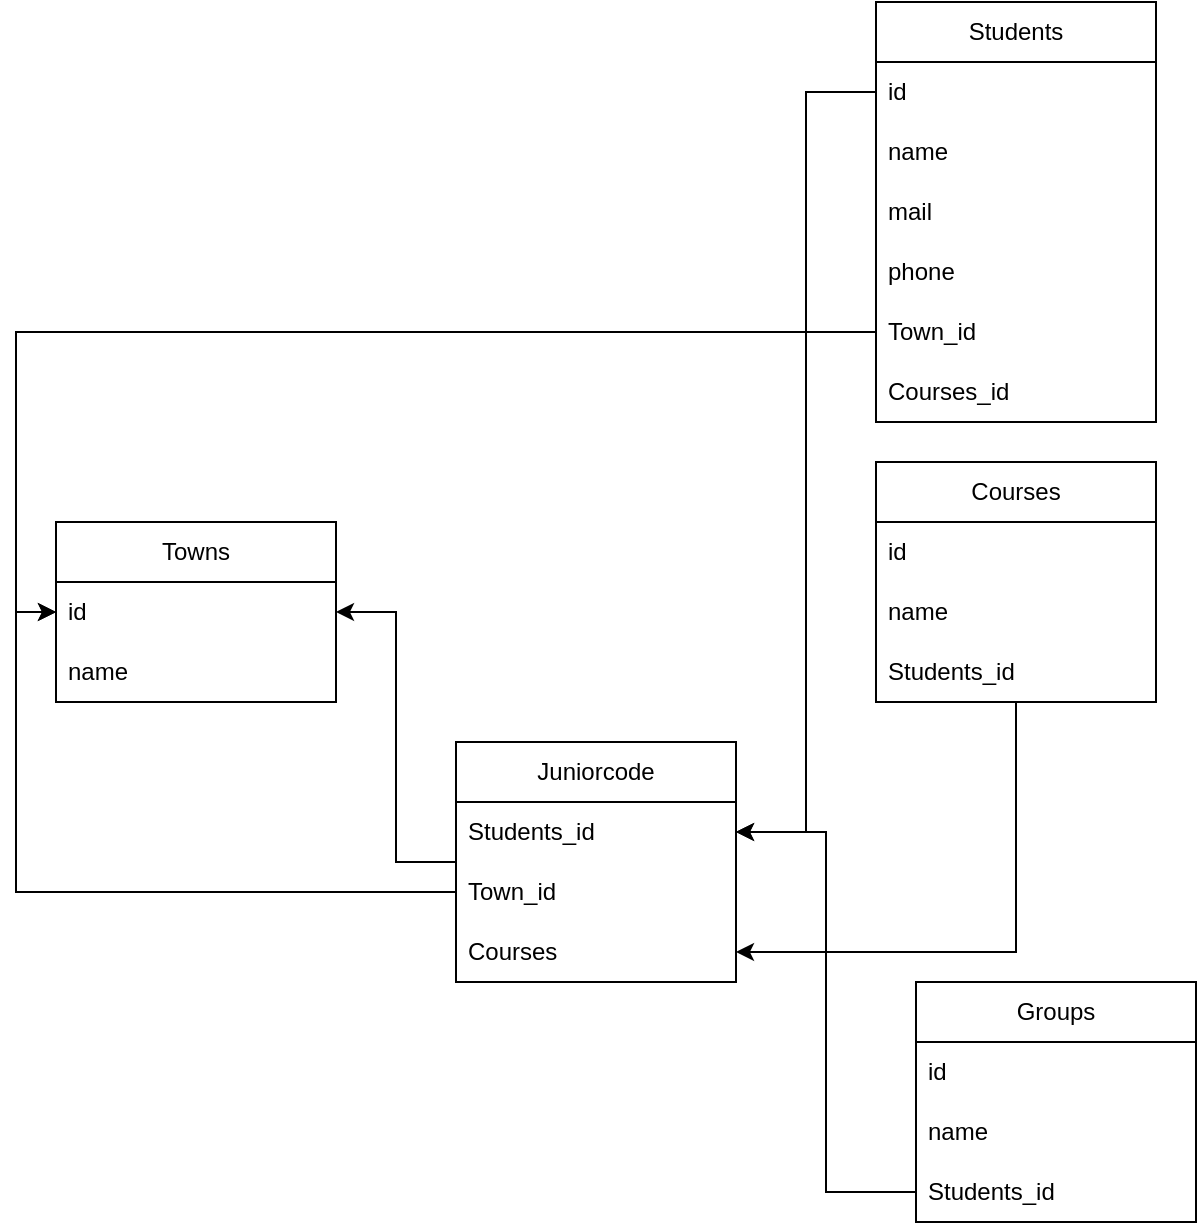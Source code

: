 <mxfile version="24.4.15" type="device">
  <diagram name="Страница — 1" id="-Ps68WNEozDb2XpOtPh-">
    <mxGraphModel dx="1222" dy="1912" grid="1" gridSize="10" guides="1" tooltips="1" connect="1" arrows="1" fold="1" page="1" pageScale="1" pageWidth="827" pageHeight="1169" math="0" shadow="0">
      <root>
        <mxCell id="0" />
        <mxCell id="1" parent="0" />
        <mxCell id="mzKg1_uDQF1EIPYplz3p-16" style="edgeStyle=orthogonalEdgeStyle;rounded=0;orthogonalLoop=1;jettySize=auto;html=1;entryX=1;entryY=0.5;entryDx=0;entryDy=0;" edge="1" parent="1" source="mzKg1_uDQF1EIPYplz3p-1" target="mzKg1_uDQF1EIPYplz3p-12">
          <mxGeometry relative="1" as="geometry" />
        </mxCell>
        <mxCell id="mzKg1_uDQF1EIPYplz3p-1" value="Juniorcode" style="swimlane;fontStyle=0;childLayout=stackLayout;horizontal=1;startSize=30;horizontalStack=0;resizeParent=1;resizeParentMax=0;resizeLast=0;collapsible=1;marginBottom=0;whiteSpace=wrap;html=1;" vertex="1" parent="1">
          <mxGeometry x="300" y="230" width="140" height="120" as="geometry" />
        </mxCell>
        <mxCell id="mzKg1_uDQF1EIPYplz3p-2" value="Students_id" style="text;strokeColor=none;fillColor=none;align=left;verticalAlign=middle;spacingLeft=4;spacingRight=4;overflow=hidden;points=[[0,0.5],[1,0.5]];portConstraint=eastwest;rotatable=0;whiteSpace=wrap;html=1;" vertex="1" parent="mzKg1_uDQF1EIPYplz3p-1">
          <mxGeometry y="30" width="140" height="30" as="geometry" />
        </mxCell>
        <mxCell id="mzKg1_uDQF1EIPYplz3p-3" value="Town_id" style="text;strokeColor=none;fillColor=none;align=left;verticalAlign=middle;spacingLeft=4;spacingRight=4;overflow=hidden;points=[[0,0.5],[1,0.5]];portConstraint=eastwest;rotatable=0;whiteSpace=wrap;html=1;" vertex="1" parent="mzKg1_uDQF1EIPYplz3p-1">
          <mxGeometry y="60" width="140" height="30" as="geometry" />
        </mxCell>
        <mxCell id="mzKg1_uDQF1EIPYplz3p-4" value="Courses" style="text;strokeColor=none;fillColor=none;align=left;verticalAlign=middle;spacingLeft=4;spacingRight=4;overflow=hidden;points=[[0,0.5],[1,0.5]];portConstraint=eastwest;rotatable=0;whiteSpace=wrap;html=1;" vertex="1" parent="mzKg1_uDQF1EIPYplz3p-1">
          <mxGeometry y="90" width="140" height="30" as="geometry" />
        </mxCell>
        <mxCell id="mzKg1_uDQF1EIPYplz3p-5" value="Students" style="swimlane;fontStyle=0;childLayout=stackLayout;horizontal=1;startSize=30;horizontalStack=0;resizeParent=1;resizeParentMax=0;resizeLast=0;collapsible=1;marginBottom=0;whiteSpace=wrap;html=1;" vertex="1" parent="1">
          <mxGeometry x="510" y="-140" width="140" height="210" as="geometry" />
        </mxCell>
        <mxCell id="mzKg1_uDQF1EIPYplz3p-6" value="id" style="text;strokeColor=none;fillColor=none;align=left;verticalAlign=middle;spacingLeft=4;spacingRight=4;overflow=hidden;points=[[0,0.5],[1,0.5]];portConstraint=eastwest;rotatable=0;whiteSpace=wrap;html=1;" vertex="1" parent="mzKg1_uDQF1EIPYplz3p-5">
          <mxGeometry y="30" width="140" height="30" as="geometry" />
        </mxCell>
        <mxCell id="mzKg1_uDQF1EIPYplz3p-7" value="name" style="text;strokeColor=none;fillColor=none;align=left;verticalAlign=middle;spacingLeft=4;spacingRight=4;overflow=hidden;points=[[0,0.5],[1,0.5]];portConstraint=eastwest;rotatable=0;whiteSpace=wrap;html=1;" vertex="1" parent="mzKg1_uDQF1EIPYplz3p-5">
          <mxGeometry y="60" width="140" height="30" as="geometry" />
        </mxCell>
        <mxCell id="mzKg1_uDQF1EIPYplz3p-8" value="mail" style="text;strokeColor=none;fillColor=none;align=left;verticalAlign=middle;spacingLeft=4;spacingRight=4;overflow=hidden;points=[[0,0.5],[1,0.5]];portConstraint=eastwest;rotatable=0;whiteSpace=wrap;html=1;" vertex="1" parent="mzKg1_uDQF1EIPYplz3p-5">
          <mxGeometry y="90" width="140" height="30" as="geometry" />
        </mxCell>
        <mxCell id="mzKg1_uDQF1EIPYplz3p-9" value="phone" style="text;strokeColor=none;fillColor=none;align=left;verticalAlign=middle;spacingLeft=4;spacingRight=4;overflow=hidden;points=[[0,0.5],[1,0.5]];portConstraint=eastwest;rotatable=0;whiteSpace=wrap;html=1;" vertex="1" parent="mzKg1_uDQF1EIPYplz3p-5">
          <mxGeometry y="120" width="140" height="30" as="geometry" />
        </mxCell>
        <mxCell id="mzKg1_uDQF1EIPYplz3p-10" value="Town_id" style="text;strokeColor=none;fillColor=none;align=left;verticalAlign=middle;spacingLeft=4;spacingRight=4;overflow=hidden;points=[[0,0.5],[1,0.5]];portConstraint=eastwest;rotatable=0;whiteSpace=wrap;html=1;" vertex="1" parent="mzKg1_uDQF1EIPYplz3p-5">
          <mxGeometry y="150" width="140" height="30" as="geometry" />
        </mxCell>
        <mxCell id="mzKg1_uDQF1EIPYplz3p-11" value="Courses_id" style="text;strokeColor=none;fillColor=none;align=left;verticalAlign=middle;spacingLeft=4;spacingRight=4;overflow=hidden;points=[[0,0.5],[1,0.5]];portConstraint=eastwest;rotatable=0;whiteSpace=wrap;html=1;" vertex="1" parent="mzKg1_uDQF1EIPYplz3p-5">
          <mxGeometry y="180" width="140" height="30" as="geometry" />
        </mxCell>
        <mxCell id="mzKg1_uDQF1EIPYplz3p-12" value="Towns" style="swimlane;fontStyle=0;childLayout=stackLayout;horizontal=1;startSize=30;horizontalStack=0;resizeParent=1;resizeParentMax=0;resizeLast=0;collapsible=1;marginBottom=0;whiteSpace=wrap;html=1;" vertex="1" parent="1">
          <mxGeometry x="100" y="120" width="140" height="90" as="geometry" />
        </mxCell>
        <mxCell id="mzKg1_uDQF1EIPYplz3p-13" value="id" style="text;strokeColor=none;fillColor=none;align=left;verticalAlign=middle;spacingLeft=4;spacingRight=4;overflow=hidden;points=[[0,0.5],[1,0.5]];portConstraint=eastwest;rotatable=0;whiteSpace=wrap;html=1;" vertex="1" parent="mzKg1_uDQF1EIPYplz3p-12">
          <mxGeometry y="30" width="140" height="30" as="geometry" />
        </mxCell>
        <mxCell id="mzKg1_uDQF1EIPYplz3p-14" value="name" style="text;strokeColor=none;fillColor=none;align=left;verticalAlign=middle;spacingLeft=4;spacingRight=4;overflow=hidden;points=[[0,0.5],[1,0.5]];portConstraint=eastwest;rotatable=0;whiteSpace=wrap;html=1;" vertex="1" parent="mzKg1_uDQF1EIPYplz3p-12">
          <mxGeometry y="60" width="140" height="30" as="geometry" />
        </mxCell>
        <mxCell id="mzKg1_uDQF1EIPYplz3p-26" style="edgeStyle=orthogonalEdgeStyle;rounded=0;orthogonalLoop=1;jettySize=auto;html=1;entryX=1;entryY=0.5;entryDx=0;entryDy=0;" edge="1" parent="1" source="mzKg1_uDQF1EIPYplz3p-17" target="mzKg1_uDQF1EIPYplz3p-4">
          <mxGeometry relative="1" as="geometry" />
        </mxCell>
        <mxCell id="mzKg1_uDQF1EIPYplz3p-17" value="Courses" style="swimlane;fontStyle=0;childLayout=stackLayout;horizontal=1;startSize=30;horizontalStack=0;resizeParent=1;resizeParentMax=0;resizeLast=0;collapsible=1;marginBottom=0;whiteSpace=wrap;html=1;" vertex="1" parent="1">
          <mxGeometry x="510" y="90" width="140" height="120" as="geometry" />
        </mxCell>
        <mxCell id="mzKg1_uDQF1EIPYplz3p-18" value="id" style="text;strokeColor=none;fillColor=none;align=left;verticalAlign=middle;spacingLeft=4;spacingRight=4;overflow=hidden;points=[[0,0.5],[1,0.5]];portConstraint=eastwest;rotatable=0;whiteSpace=wrap;html=1;" vertex="1" parent="mzKg1_uDQF1EIPYplz3p-17">
          <mxGeometry y="30" width="140" height="30" as="geometry" />
        </mxCell>
        <mxCell id="mzKg1_uDQF1EIPYplz3p-19" value="name" style="text;strokeColor=none;fillColor=none;align=left;verticalAlign=middle;spacingLeft=4;spacingRight=4;overflow=hidden;points=[[0,0.5],[1,0.5]];portConstraint=eastwest;rotatable=0;whiteSpace=wrap;html=1;" vertex="1" parent="mzKg1_uDQF1EIPYplz3p-17">
          <mxGeometry y="60" width="140" height="30" as="geometry" />
        </mxCell>
        <mxCell id="mzKg1_uDQF1EIPYplz3p-20" value="Students_id" style="text;strokeColor=none;fillColor=none;align=left;verticalAlign=middle;spacingLeft=4;spacingRight=4;overflow=hidden;points=[[0,0.5],[1,0.5]];portConstraint=eastwest;rotatable=0;whiteSpace=wrap;html=1;" vertex="1" parent="mzKg1_uDQF1EIPYplz3p-17">
          <mxGeometry y="90" width="140" height="30" as="geometry" />
        </mxCell>
        <mxCell id="mzKg1_uDQF1EIPYplz3p-21" style="edgeStyle=orthogonalEdgeStyle;rounded=0;orthogonalLoop=1;jettySize=auto;html=1;entryX=0;entryY=0.5;entryDx=0;entryDy=0;" edge="1" parent="1" source="mzKg1_uDQF1EIPYplz3p-10" target="mzKg1_uDQF1EIPYplz3p-13">
          <mxGeometry relative="1" as="geometry" />
        </mxCell>
        <mxCell id="mzKg1_uDQF1EIPYplz3p-25" style="edgeStyle=orthogonalEdgeStyle;rounded=0;orthogonalLoop=1;jettySize=auto;html=1;entryX=1;entryY=0.5;entryDx=0;entryDy=0;" edge="1" parent="1" source="mzKg1_uDQF1EIPYplz3p-6" target="mzKg1_uDQF1EIPYplz3p-2">
          <mxGeometry relative="1" as="geometry" />
        </mxCell>
        <mxCell id="mzKg1_uDQF1EIPYplz3p-27" value="Groups" style="swimlane;fontStyle=0;childLayout=stackLayout;horizontal=1;startSize=30;horizontalStack=0;resizeParent=1;resizeParentMax=0;resizeLast=0;collapsible=1;marginBottom=0;whiteSpace=wrap;html=1;" vertex="1" parent="1">
          <mxGeometry x="530" y="350" width="140" height="120" as="geometry" />
        </mxCell>
        <mxCell id="mzKg1_uDQF1EIPYplz3p-28" value="id" style="text;strokeColor=none;fillColor=none;align=left;verticalAlign=middle;spacingLeft=4;spacingRight=4;overflow=hidden;points=[[0,0.5],[1,0.5]];portConstraint=eastwest;rotatable=0;whiteSpace=wrap;html=1;" vertex="1" parent="mzKg1_uDQF1EIPYplz3p-27">
          <mxGeometry y="30" width="140" height="30" as="geometry" />
        </mxCell>
        <mxCell id="mzKg1_uDQF1EIPYplz3p-29" value="name" style="text;strokeColor=none;fillColor=none;align=left;verticalAlign=middle;spacingLeft=4;spacingRight=4;overflow=hidden;points=[[0,0.5],[1,0.5]];portConstraint=eastwest;rotatable=0;whiteSpace=wrap;html=1;" vertex="1" parent="mzKg1_uDQF1EIPYplz3p-27">
          <mxGeometry y="60" width="140" height="30" as="geometry" />
        </mxCell>
        <mxCell id="mzKg1_uDQF1EIPYplz3p-30" value="Students_id" style="text;strokeColor=none;fillColor=none;align=left;verticalAlign=middle;spacingLeft=4;spacingRight=4;overflow=hidden;points=[[0,0.5],[1,0.5]];portConstraint=eastwest;rotatable=0;whiteSpace=wrap;html=1;" vertex="1" parent="mzKg1_uDQF1EIPYplz3p-27">
          <mxGeometry y="90" width="140" height="30" as="geometry" />
        </mxCell>
        <mxCell id="mzKg1_uDQF1EIPYplz3p-31" style="edgeStyle=orthogonalEdgeStyle;rounded=0;orthogonalLoop=1;jettySize=auto;html=1;entryX=0;entryY=0.5;entryDx=0;entryDy=0;" edge="1" parent="1" source="mzKg1_uDQF1EIPYplz3p-3" target="mzKg1_uDQF1EIPYplz3p-13">
          <mxGeometry relative="1" as="geometry" />
        </mxCell>
        <mxCell id="mzKg1_uDQF1EIPYplz3p-32" style="edgeStyle=orthogonalEdgeStyle;rounded=0;orthogonalLoop=1;jettySize=auto;html=1;entryX=1;entryY=0.5;entryDx=0;entryDy=0;" edge="1" parent="1" source="mzKg1_uDQF1EIPYplz3p-30" target="mzKg1_uDQF1EIPYplz3p-2">
          <mxGeometry relative="1" as="geometry" />
        </mxCell>
      </root>
    </mxGraphModel>
  </diagram>
</mxfile>
